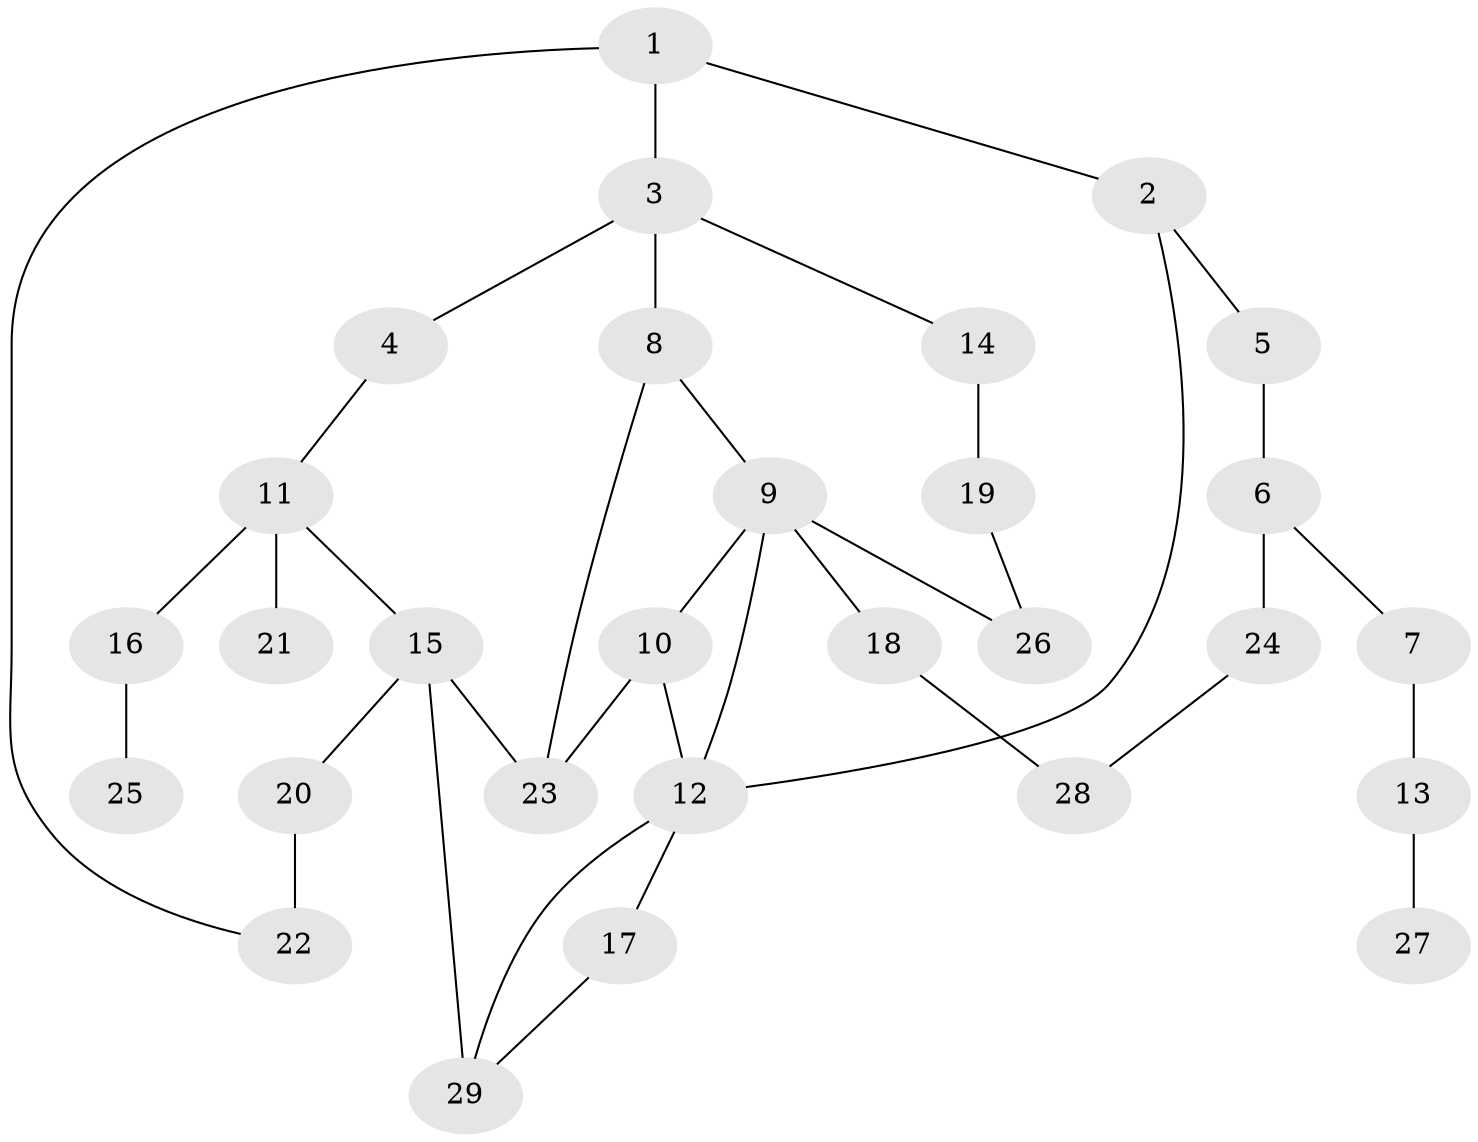 // original degree distribution, {3: 0.24561403508771928, 4: 0.12280701754385964, 5: 0.03508771929824561, 2: 0.2982456140350877, 6: 0.017543859649122806, 1: 0.2807017543859649}
// Generated by graph-tools (version 1.1) at 2025/34/03/09/25 02:34:18]
// undirected, 29 vertices, 37 edges
graph export_dot {
graph [start="1"]
  node [color=gray90,style=filled];
  1;
  2;
  3;
  4;
  5;
  6;
  7;
  8;
  9;
  10;
  11;
  12;
  13;
  14;
  15;
  16;
  17;
  18;
  19;
  20;
  21;
  22;
  23;
  24;
  25;
  26;
  27;
  28;
  29;
  1 -- 2 [weight=1.0];
  1 -- 3 [weight=1.0];
  1 -- 22 [weight=1.0];
  2 -- 5 [weight=1.0];
  2 -- 12 [weight=1.0];
  3 -- 4 [weight=1.0];
  3 -- 8 [weight=1.0];
  3 -- 14 [weight=1.0];
  4 -- 11 [weight=1.0];
  5 -- 6 [weight=1.0];
  6 -- 7 [weight=1.0];
  6 -- 24 [weight=1.0];
  7 -- 13 [weight=1.0];
  8 -- 9 [weight=1.0];
  8 -- 23 [weight=1.0];
  9 -- 10 [weight=1.0];
  9 -- 12 [weight=1.0];
  9 -- 18 [weight=1.0];
  9 -- 26 [weight=1.0];
  10 -- 12 [weight=1.0];
  10 -- 23 [weight=1.0];
  11 -- 15 [weight=1.0];
  11 -- 16 [weight=1.0];
  11 -- 21 [weight=2.0];
  12 -- 17 [weight=1.0];
  12 -- 29 [weight=1.0];
  13 -- 27 [weight=1.0];
  14 -- 19 [weight=4.0];
  15 -- 20 [weight=1.0];
  15 -- 23 [weight=1.0];
  15 -- 29 [weight=3.0];
  16 -- 25 [weight=1.0];
  17 -- 29 [weight=2.0];
  18 -- 28 [weight=1.0];
  19 -- 26 [weight=1.0];
  20 -- 22 [weight=1.0];
  24 -- 28 [weight=1.0];
}
